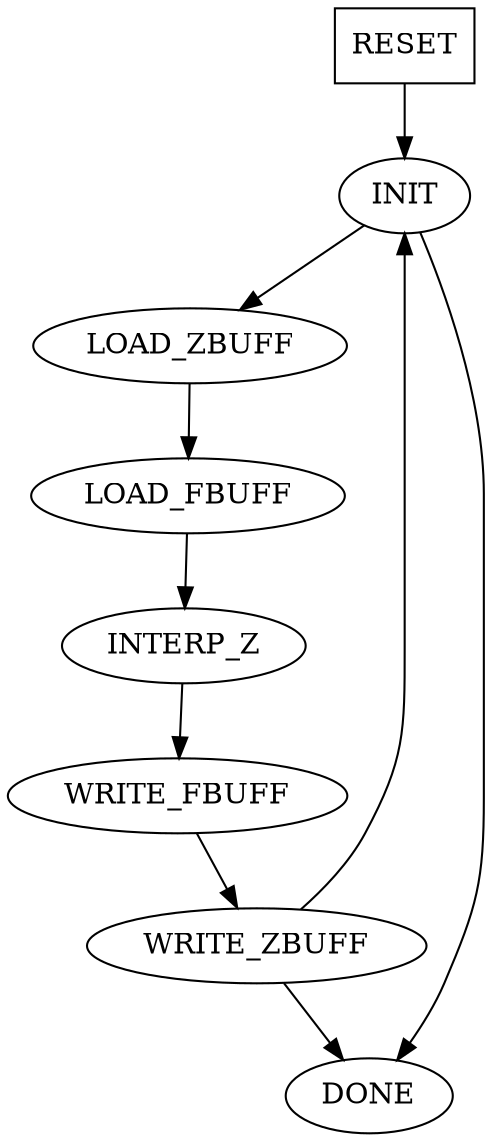 digraph fsm {
    RESET [shape=box];
    RESET -> INIT -> LOAD_ZBUFF -> LOAD_FBUFF -> INTERP_Z -> WRITE_FBUFF -> WRITE_ZBUFF -> DONE;
    WRITE_ZBUFF -> INIT;
    INIT -> DONE;
}
